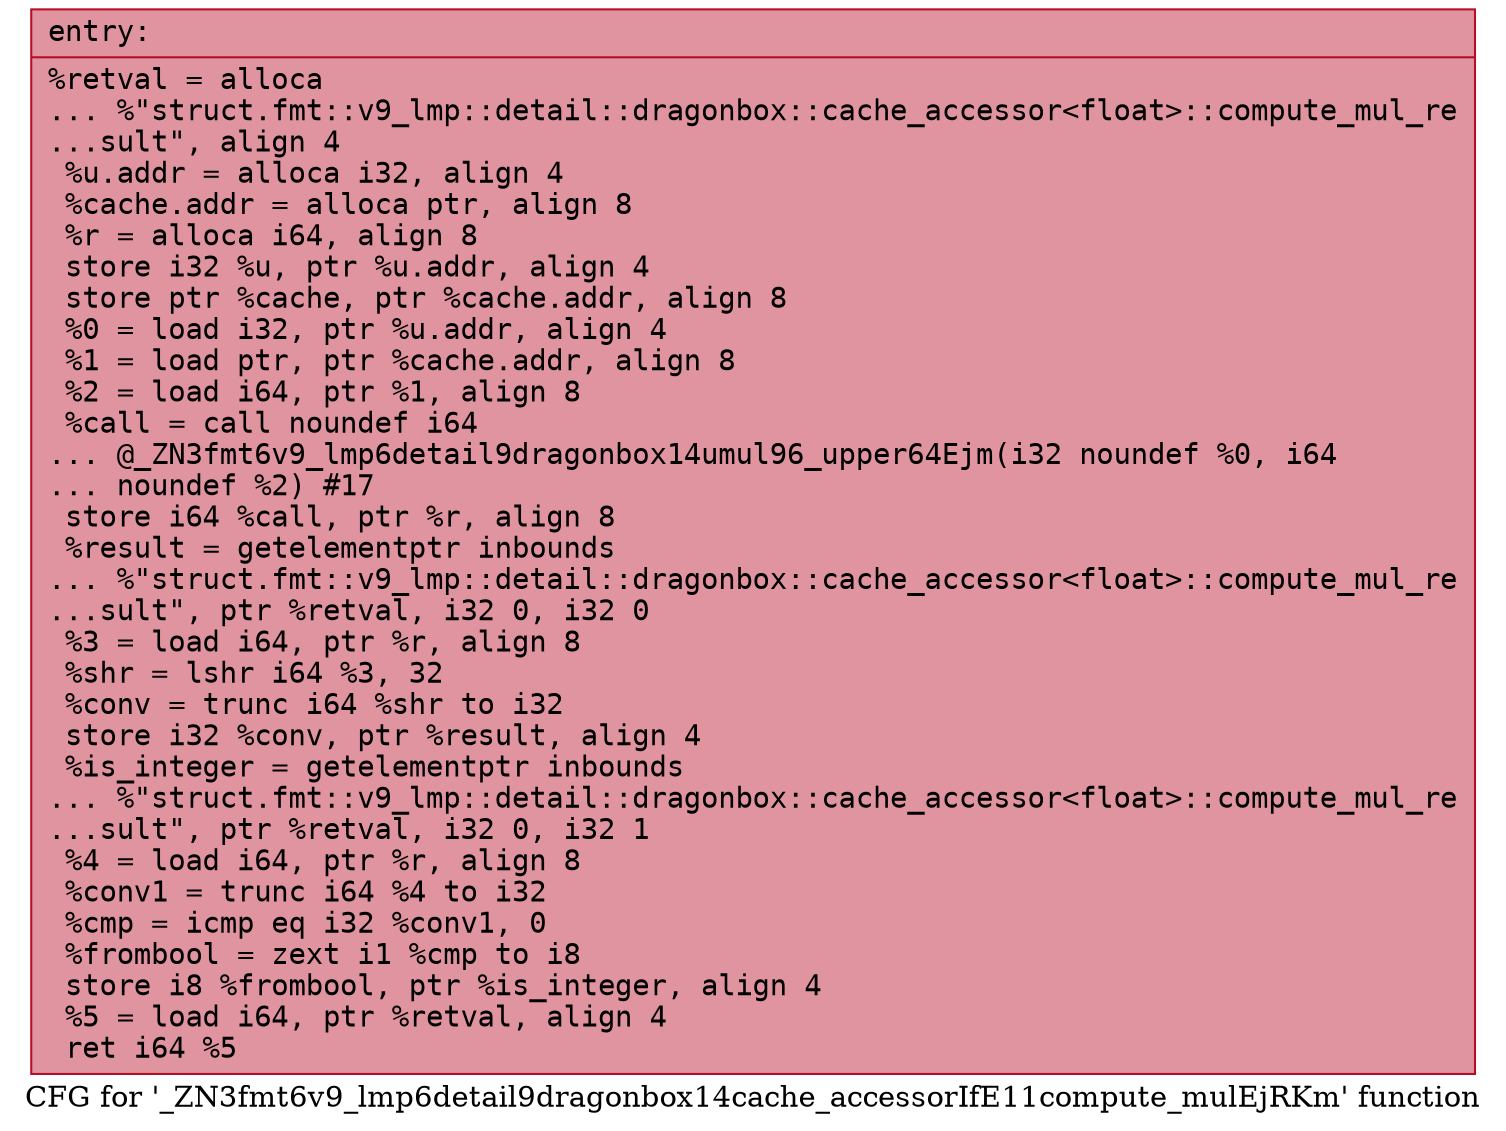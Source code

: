 digraph "CFG for '_ZN3fmt6v9_lmp6detail9dragonbox14cache_accessorIfE11compute_mulEjRKm' function" {
	label="CFG for '_ZN3fmt6v9_lmp6detail9dragonbox14cache_accessorIfE11compute_mulEjRKm' function";

	Node0x55fec2fe6c70 [shape=record,color="#b70d28ff", style=filled, fillcolor="#b70d2870" fontname="Courier",label="{entry:\l|  %retval = alloca\l... %\"struct.fmt::v9_lmp::detail::dragonbox::cache_accessor\<float\>::compute_mul_re\l...sult\", align 4\l  %u.addr = alloca i32, align 4\l  %cache.addr = alloca ptr, align 8\l  %r = alloca i64, align 8\l  store i32 %u, ptr %u.addr, align 4\l  store ptr %cache, ptr %cache.addr, align 8\l  %0 = load i32, ptr %u.addr, align 4\l  %1 = load ptr, ptr %cache.addr, align 8\l  %2 = load i64, ptr %1, align 8\l  %call = call noundef i64\l... @_ZN3fmt6v9_lmp6detail9dragonbox14umul96_upper64Ejm(i32 noundef %0, i64\l... noundef %2) #17\l  store i64 %call, ptr %r, align 8\l  %result = getelementptr inbounds\l... %\"struct.fmt::v9_lmp::detail::dragonbox::cache_accessor\<float\>::compute_mul_re\l...sult\", ptr %retval, i32 0, i32 0\l  %3 = load i64, ptr %r, align 8\l  %shr = lshr i64 %3, 32\l  %conv = trunc i64 %shr to i32\l  store i32 %conv, ptr %result, align 4\l  %is_integer = getelementptr inbounds\l... %\"struct.fmt::v9_lmp::detail::dragonbox::cache_accessor\<float\>::compute_mul_re\l...sult\", ptr %retval, i32 0, i32 1\l  %4 = load i64, ptr %r, align 8\l  %conv1 = trunc i64 %4 to i32\l  %cmp = icmp eq i32 %conv1, 0\l  %frombool = zext i1 %cmp to i8\l  store i8 %frombool, ptr %is_integer, align 4\l  %5 = load i64, ptr %retval, align 4\l  ret i64 %5\l}"];
}
